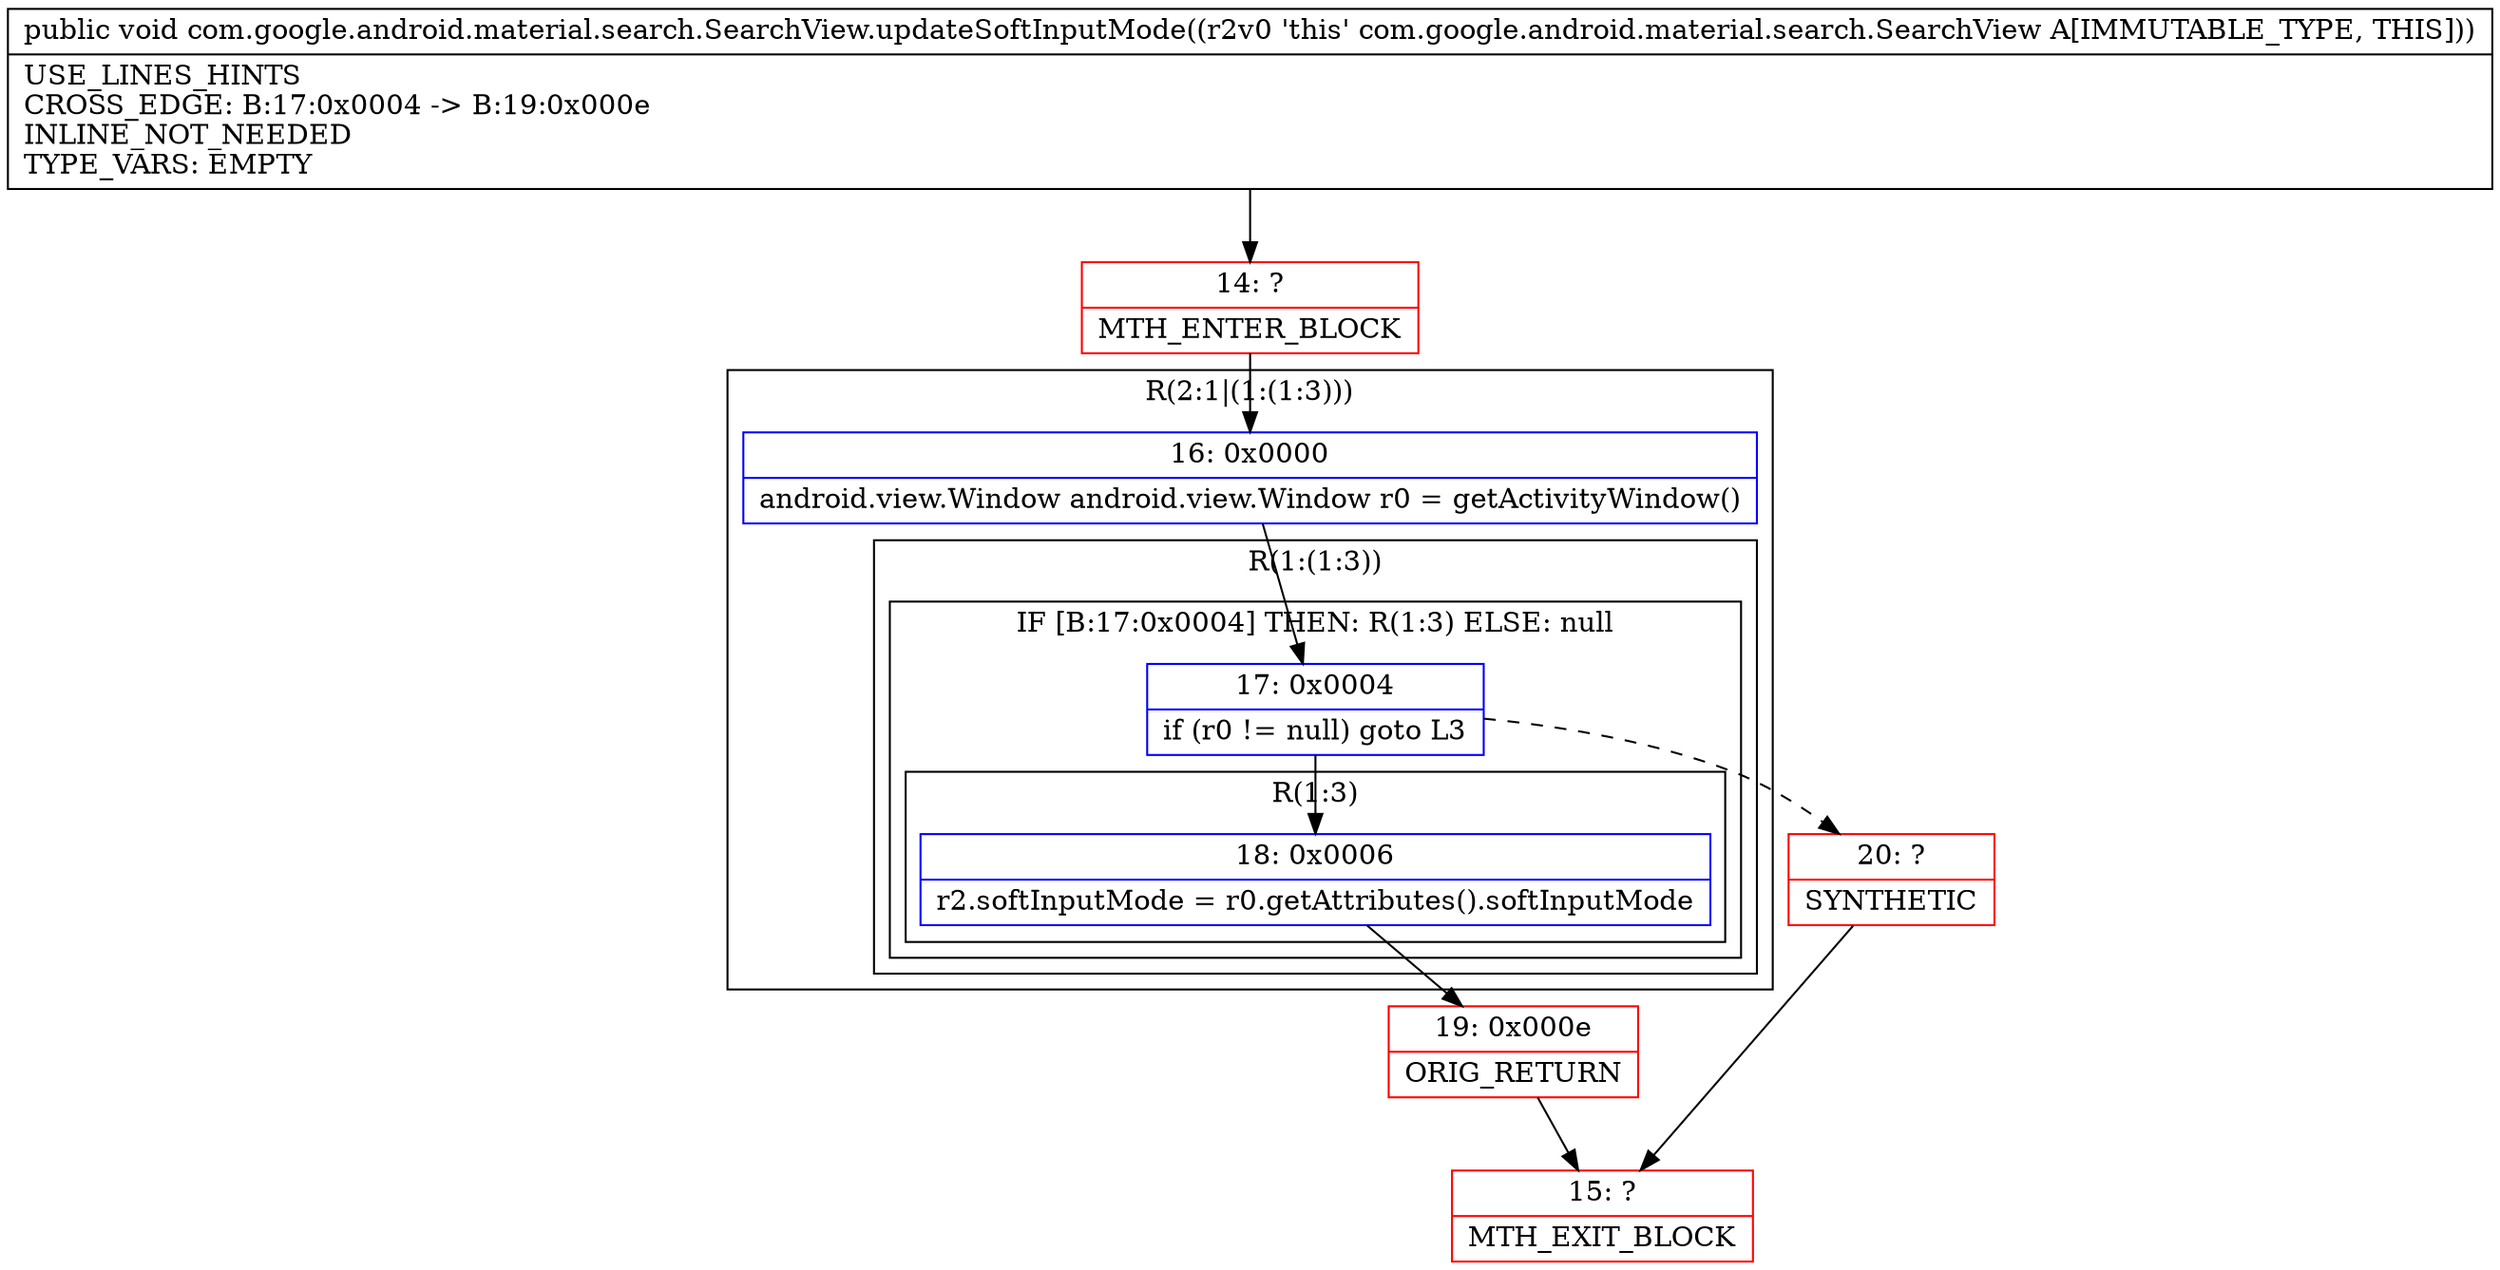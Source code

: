 digraph "CFG forcom.google.android.material.search.SearchView.updateSoftInputMode()V" {
subgraph cluster_Region_1144079352 {
label = "R(2:1|(1:(1:3)))";
node [shape=record,color=blue];
Node_16 [shape=record,label="{16\:\ 0x0000|android.view.Window android.view.Window r0 = getActivityWindow()\l}"];
subgraph cluster_Region_1928101653 {
label = "R(1:(1:3))";
node [shape=record,color=blue];
subgraph cluster_IfRegion_1200888623 {
label = "IF [B:17:0x0004] THEN: R(1:3) ELSE: null";
node [shape=record,color=blue];
Node_17 [shape=record,label="{17\:\ 0x0004|if (r0 != null) goto L3\l}"];
subgraph cluster_Region_672417914 {
label = "R(1:3)";
node [shape=record,color=blue];
Node_18 [shape=record,label="{18\:\ 0x0006|r2.softInputMode = r0.getAttributes().softInputMode\l}"];
}
}
}
}
Node_14 [shape=record,color=red,label="{14\:\ ?|MTH_ENTER_BLOCK\l}"];
Node_19 [shape=record,color=red,label="{19\:\ 0x000e|ORIG_RETURN\l}"];
Node_15 [shape=record,color=red,label="{15\:\ ?|MTH_EXIT_BLOCK\l}"];
Node_20 [shape=record,color=red,label="{20\:\ ?|SYNTHETIC\l}"];
MethodNode[shape=record,label="{public void com.google.android.material.search.SearchView.updateSoftInputMode((r2v0 'this' com.google.android.material.search.SearchView A[IMMUTABLE_TYPE, THIS]))  | USE_LINES_HINTS\lCROSS_EDGE: B:17:0x0004 \-\> B:19:0x000e\lINLINE_NOT_NEEDED\lTYPE_VARS: EMPTY\l}"];
MethodNode -> Node_14;Node_16 -> Node_17;
Node_17 -> Node_18;
Node_17 -> Node_20[style=dashed];
Node_18 -> Node_19;
Node_14 -> Node_16;
Node_19 -> Node_15;
Node_20 -> Node_15;
}

